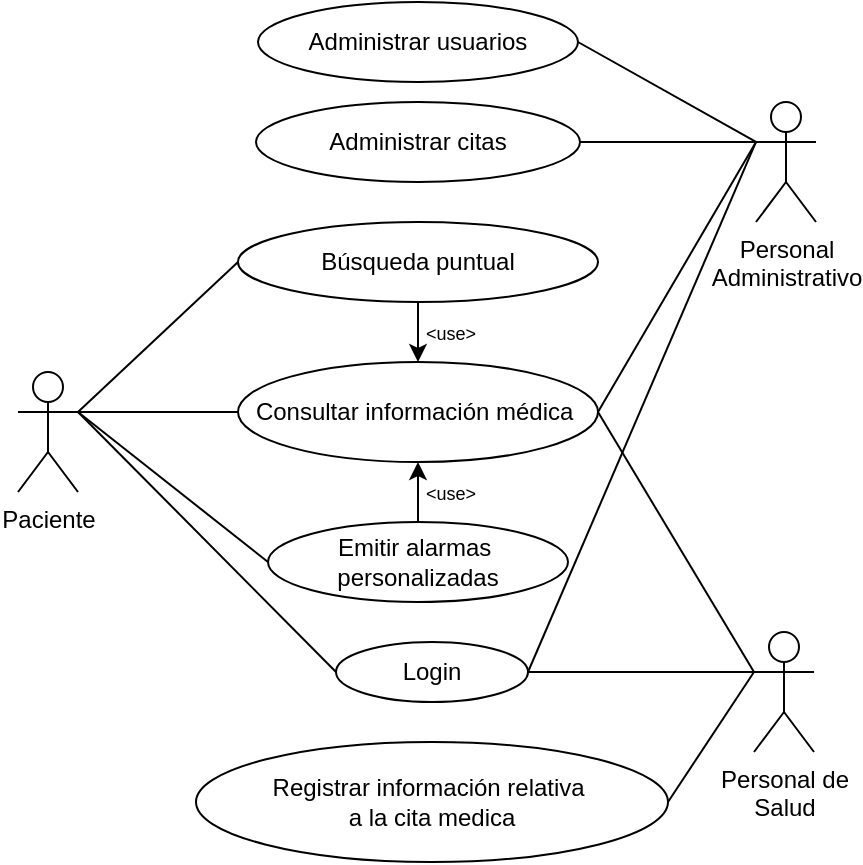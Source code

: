 <mxfile version="24.7.16">
  <diagram name="Página-1" id="ILmckNv1pXszD2grshY9">
    <mxGraphModel dx="961" dy="526" grid="1" gridSize="10" guides="1" tooltips="1" connect="1" arrows="1" fold="1" page="1" pageScale="1" pageWidth="827" pageHeight="1169" math="0" shadow="0">
      <root>
        <mxCell id="0" />
        <mxCell id="1" parent="0" />
        <mxCell id="UCyP5bWkfbMfvXUtBeWl-7" style="rounded=0;orthogonalLoop=1;jettySize=auto;html=1;exitX=1;exitY=0.333;exitDx=0;exitDy=0;exitPerimeter=0;entryX=0;entryY=0.5;entryDx=0;entryDy=0;endArrow=none;endFill=0;" edge="1" parent="1" source="UCyP5bWkfbMfvXUtBeWl-1" target="UCyP5bWkfbMfvXUtBeWl-3">
          <mxGeometry relative="1" as="geometry" />
        </mxCell>
        <mxCell id="UCyP5bWkfbMfvXUtBeWl-8" style="rounded=0;orthogonalLoop=1;jettySize=auto;html=1;exitX=1;exitY=0.333;exitDx=0;exitDy=0;exitPerimeter=0;entryX=0;entryY=0.5;entryDx=0;entryDy=0;strokeColor=default;endArrow=none;endFill=0;" edge="1" parent="1" source="UCyP5bWkfbMfvXUtBeWl-1" target="UCyP5bWkfbMfvXUtBeWl-4">
          <mxGeometry relative="1" as="geometry" />
        </mxCell>
        <mxCell id="UCyP5bWkfbMfvXUtBeWl-39" style="rounded=0;orthogonalLoop=1;jettySize=auto;html=1;exitX=1;exitY=0.333;exitDx=0;exitDy=0;exitPerimeter=0;entryX=0;entryY=0.5;entryDx=0;entryDy=0;endArrow=none;endFill=0;" edge="1" parent="1" source="UCyP5bWkfbMfvXUtBeWl-1" target="UCyP5bWkfbMfvXUtBeWl-9">
          <mxGeometry relative="1" as="geometry" />
        </mxCell>
        <mxCell id="UCyP5bWkfbMfvXUtBeWl-46" style="rounded=0;orthogonalLoop=1;jettySize=auto;html=1;exitX=1;exitY=0.333;exitDx=0;exitDy=0;exitPerimeter=0;entryX=0;entryY=0.5;entryDx=0;entryDy=0;endArrow=none;endFill=0;" edge="1" parent="1" source="UCyP5bWkfbMfvXUtBeWl-1" target="UCyP5bWkfbMfvXUtBeWl-21">
          <mxGeometry relative="1" as="geometry" />
        </mxCell>
        <mxCell id="UCyP5bWkfbMfvXUtBeWl-1" value="Paciente&lt;div&gt;&lt;br&gt;&lt;/div&gt;" style="shape=umlActor;verticalLabelPosition=bottom;verticalAlign=top;html=1;outlineConnect=0;" vertex="1" parent="1">
          <mxGeometry x="210" y="205" width="30" height="60" as="geometry" />
        </mxCell>
        <mxCell id="UCyP5bWkfbMfvXUtBeWl-42" style="rounded=0;orthogonalLoop=1;jettySize=auto;html=1;exitX=0;exitY=0.333;exitDx=0;exitDy=0;exitPerimeter=0;entryX=1;entryY=0.5;entryDx=0;entryDy=0;endArrow=none;endFill=0;" edge="1" parent="1" source="UCyP5bWkfbMfvXUtBeWl-2" target="UCyP5bWkfbMfvXUtBeWl-4">
          <mxGeometry relative="1" as="geometry" />
        </mxCell>
        <mxCell id="UCyP5bWkfbMfvXUtBeWl-43" style="rounded=0;orthogonalLoop=1;jettySize=auto;html=1;exitX=0;exitY=0.333;exitDx=0;exitDy=0;exitPerimeter=0;entryX=1;entryY=0.5;entryDx=0;entryDy=0;endArrow=none;endFill=0;" edge="1" parent="1" source="UCyP5bWkfbMfvXUtBeWl-2" target="UCyP5bWkfbMfvXUtBeWl-21">
          <mxGeometry relative="1" as="geometry" />
        </mxCell>
        <mxCell id="UCyP5bWkfbMfvXUtBeWl-44" style="rounded=0;orthogonalLoop=1;jettySize=auto;html=1;exitX=0;exitY=0.333;exitDx=0;exitDy=0;exitPerimeter=0;entryX=1;entryY=0.5;entryDx=0;entryDy=0;endArrow=none;endFill=0;" edge="1" parent="1" source="UCyP5bWkfbMfvXUtBeWl-2" target="UCyP5bWkfbMfvXUtBeWl-40">
          <mxGeometry relative="1" as="geometry" />
        </mxCell>
        <mxCell id="UCyP5bWkfbMfvXUtBeWl-2" value="Personal de&lt;div&gt;Salud&lt;/div&gt;&lt;div&gt;&lt;br&gt;&lt;/div&gt;" style="shape=umlActor;verticalLabelPosition=bottom;verticalAlign=top;html=1;outlineConnect=0;" vertex="1" parent="1">
          <mxGeometry x="578" y="335" width="30" height="60" as="geometry" />
        </mxCell>
        <mxCell id="UCyP5bWkfbMfvXUtBeWl-5" style="edgeStyle=orthogonalEdgeStyle;rounded=0;orthogonalLoop=1;jettySize=auto;html=1;" edge="1" parent="1" source="UCyP5bWkfbMfvXUtBeWl-3" target="UCyP5bWkfbMfvXUtBeWl-4">
          <mxGeometry relative="1" as="geometry" />
        </mxCell>
        <mxCell id="UCyP5bWkfbMfvXUtBeWl-3" value="Búsqueda puntual" style="ellipse;whiteSpace=wrap;html=1;" vertex="1" parent="1">
          <mxGeometry x="320" y="130" width="180" height="40" as="geometry" />
        </mxCell>
        <mxCell id="UCyP5bWkfbMfvXUtBeWl-4" value="Consultar información médica&amp;nbsp;" style="ellipse;whiteSpace=wrap;html=1;" vertex="1" parent="1">
          <mxGeometry x="320" y="200" width="180" height="50" as="geometry" />
        </mxCell>
        <mxCell id="UCyP5bWkfbMfvXUtBeWl-6" value="&lt;font style=&quot;font-size: 9px;&quot;&gt;&amp;lt;use&amp;gt;&lt;/font&gt;" style="text;html=1;align=center;verticalAlign=middle;resizable=0;points=[];autosize=1;strokeColor=none;fillColor=none;" vertex="1" parent="1">
          <mxGeometry x="401" y="170" width="50" height="30" as="geometry" />
        </mxCell>
        <mxCell id="UCyP5bWkfbMfvXUtBeWl-51" style="edgeStyle=orthogonalEdgeStyle;rounded=0;orthogonalLoop=1;jettySize=auto;html=1;entryX=0.5;entryY=1;entryDx=0;entryDy=0;" edge="1" parent="1" source="UCyP5bWkfbMfvXUtBeWl-9" target="UCyP5bWkfbMfvXUtBeWl-4">
          <mxGeometry relative="1" as="geometry" />
        </mxCell>
        <mxCell id="UCyP5bWkfbMfvXUtBeWl-9" value="&lt;font style=&quot;font-size: 12px;&quot;&gt;Emitir alarmas&amp;nbsp;&lt;/font&gt;&lt;div&gt;&lt;font style=&quot;font-size: 12px;&quot;&gt;personalizadas&lt;/font&gt;&lt;/div&gt;" style="ellipse;whiteSpace=wrap;html=1;" vertex="1" parent="1">
          <mxGeometry x="335" y="280" width="150" height="40" as="geometry" />
        </mxCell>
        <mxCell id="UCyP5bWkfbMfvXUtBeWl-15" value="&lt;span style=&quot;font-size: 9px;&quot;&gt;&amp;lt;use&amp;gt;&lt;/span&gt;" style="text;html=1;align=center;verticalAlign=middle;resizable=0;points=[];autosize=1;strokeColor=none;fillColor=none;" vertex="1" parent="1">
          <mxGeometry x="401" y="250" width="50" height="30" as="geometry" />
        </mxCell>
        <mxCell id="UCyP5bWkfbMfvXUtBeWl-20" style="rounded=0;orthogonalLoop=1;jettySize=auto;html=1;entryX=1;entryY=0.5;entryDx=0;entryDy=0;endArrow=none;endFill=0;exitX=0;exitY=0.333;exitDx=0;exitDy=0;exitPerimeter=0;" edge="1" parent="1" source="UCyP5bWkfbMfvXUtBeWl-16" target="UCyP5bWkfbMfvXUtBeWl-19">
          <mxGeometry relative="1" as="geometry" />
        </mxCell>
        <mxCell id="UCyP5bWkfbMfvXUtBeWl-34" style="rounded=0;orthogonalLoop=1;jettySize=auto;html=1;exitX=0;exitY=0.333;exitDx=0;exitDy=0;exitPerimeter=0;entryX=1;entryY=0.5;entryDx=0;entryDy=0;endArrow=none;endFill=0;" edge="1" parent="1" source="UCyP5bWkfbMfvXUtBeWl-16" target="UCyP5bWkfbMfvXUtBeWl-33">
          <mxGeometry relative="1" as="geometry" />
        </mxCell>
        <mxCell id="UCyP5bWkfbMfvXUtBeWl-36" style="rounded=0;orthogonalLoop=1;jettySize=auto;html=1;exitX=0;exitY=0.333;exitDx=0;exitDy=0;exitPerimeter=0;entryX=1;entryY=0.5;entryDx=0;entryDy=0;endArrow=none;endFill=0;" edge="1" parent="1" source="UCyP5bWkfbMfvXUtBeWl-16" target="UCyP5bWkfbMfvXUtBeWl-4">
          <mxGeometry relative="1" as="geometry" />
        </mxCell>
        <mxCell id="UCyP5bWkfbMfvXUtBeWl-47" style="rounded=0;orthogonalLoop=1;jettySize=auto;html=1;exitX=0;exitY=0.333;exitDx=0;exitDy=0;exitPerimeter=0;entryX=1;entryY=0.5;entryDx=0;entryDy=0;endArrow=none;endFill=0;" edge="1" parent="1" source="UCyP5bWkfbMfvXUtBeWl-16" target="UCyP5bWkfbMfvXUtBeWl-21">
          <mxGeometry relative="1" as="geometry" />
        </mxCell>
        <mxCell id="UCyP5bWkfbMfvXUtBeWl-16" value="Personal&lt;div&gt;Administrativo&lt;/div&gt;&lt;div&gt;&lt;br&gt;&lt;/div&gt;" style="shape=umlActor;verticalLabelPosition=bottom;verticalAlign=top;html=1;outlineConnect=0;" vertex="1" parent="1">
          <mxGeometry x="579" y="70" width="30" height="60" as="geometry" />
        </mxCell>
        <mxCell id="UCyP5bWkfbMfvXUtBeWl-19" value="Administrar&lt;span style=&quot;background-color: initial;&quot;&gt;&amp;nbsp;usuarios&lt;/span&gt;" style="ellipse;whiteSpace=wrap;html=1;" vertex="1" parent="1">
          <mxGeometry x="330" y="20" width="160" height="40" as="geometry" />
        </mxCell>
        <mxCell id="UCyP5bWkfbMfvXUtBeWl-21" value="Login" style="ellipse;whiteSpace=wrap;html=1;" vertex="1" parent="1">
          <mxGeometry x="369" y="340" width="96" height="30" as="geometry" />
        </mxCell>
        <mxCell id="UCyP5bWkfbMfvXUtBeWl-33" value="Administrar&lt;span style=&quot;background-color: initial;&quot;&gt;&amp;nbsp;citas&lt;/span&gt;" style="ellipse;whiteSpace=wrap;html=1;" vertex="1" parent="1">
          <mxGeometry x="329" y="70" width="162" height="40" as="geometry" />
        </mxCell>
        <mxCell id="UCyP5bWkfbMfvXUtBeWl-40" value="Registrar información relativa&amp;nbsp;&lt;div&gt;a la cita medica&lt;/div&gt;" style="ellipse;whiteSpace=wrap;html=1;" vertex="1" parent="1">
          <mxGeometry x="299" y="390" width="236" height="60" as="geometry" />
        </mxCell>
      </root>
    </mxGraphModel>
  </diagram>
</mxfile>
